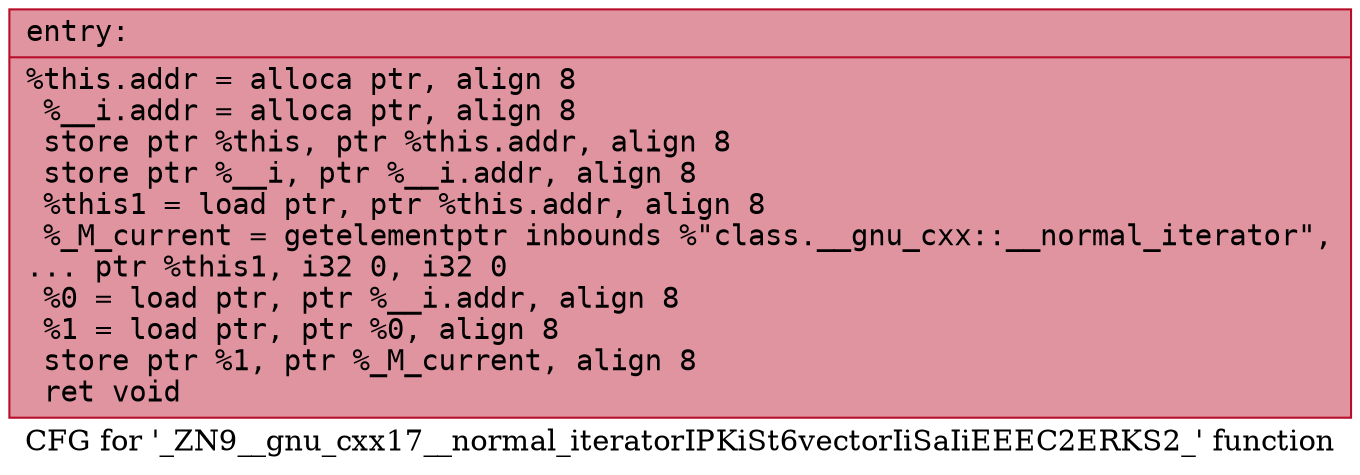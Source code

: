digraph "CFG for '_ZN9__gnu_cxx17__normal_iteratorIPKiSt6vectorIiSaIiEEEC2ERKS2_' function" {
	label="CFG for '_ZN9__gnu_cxx17__normal_iteratorIPKiSt6vectorIiSaIiEEEC2ERKS2_' function";

	Node0x5606e0095fe0 [shape=record,color="#b70d28ff", style=filled, fillcolor="#b70d2870" fontname="Courier",label="{entry:\l|  %this.addr = alloca ptr, align 8\l  %__i.addr = alloca ptr, align 8\l  store ptr %this, ptr %this.addr, align 8\l  store ptr %__i, ptr %__i.addr, align 8\l  %this1 = load ptr, ptr %this.addr, align 8\l  %_M_current = getelementptr inbounds %\"class.__gnu_cxx::__normal_iterator\",\l... ptr %this1, i32 0, i32 0\l  %0 = load ptr, ptr %__i.addr, align 8\l  %1 = load ptr, ptr %0, align 8\l  store ptr %1, ptr %_M_current, align 8\l  ret void\l}"];
}
